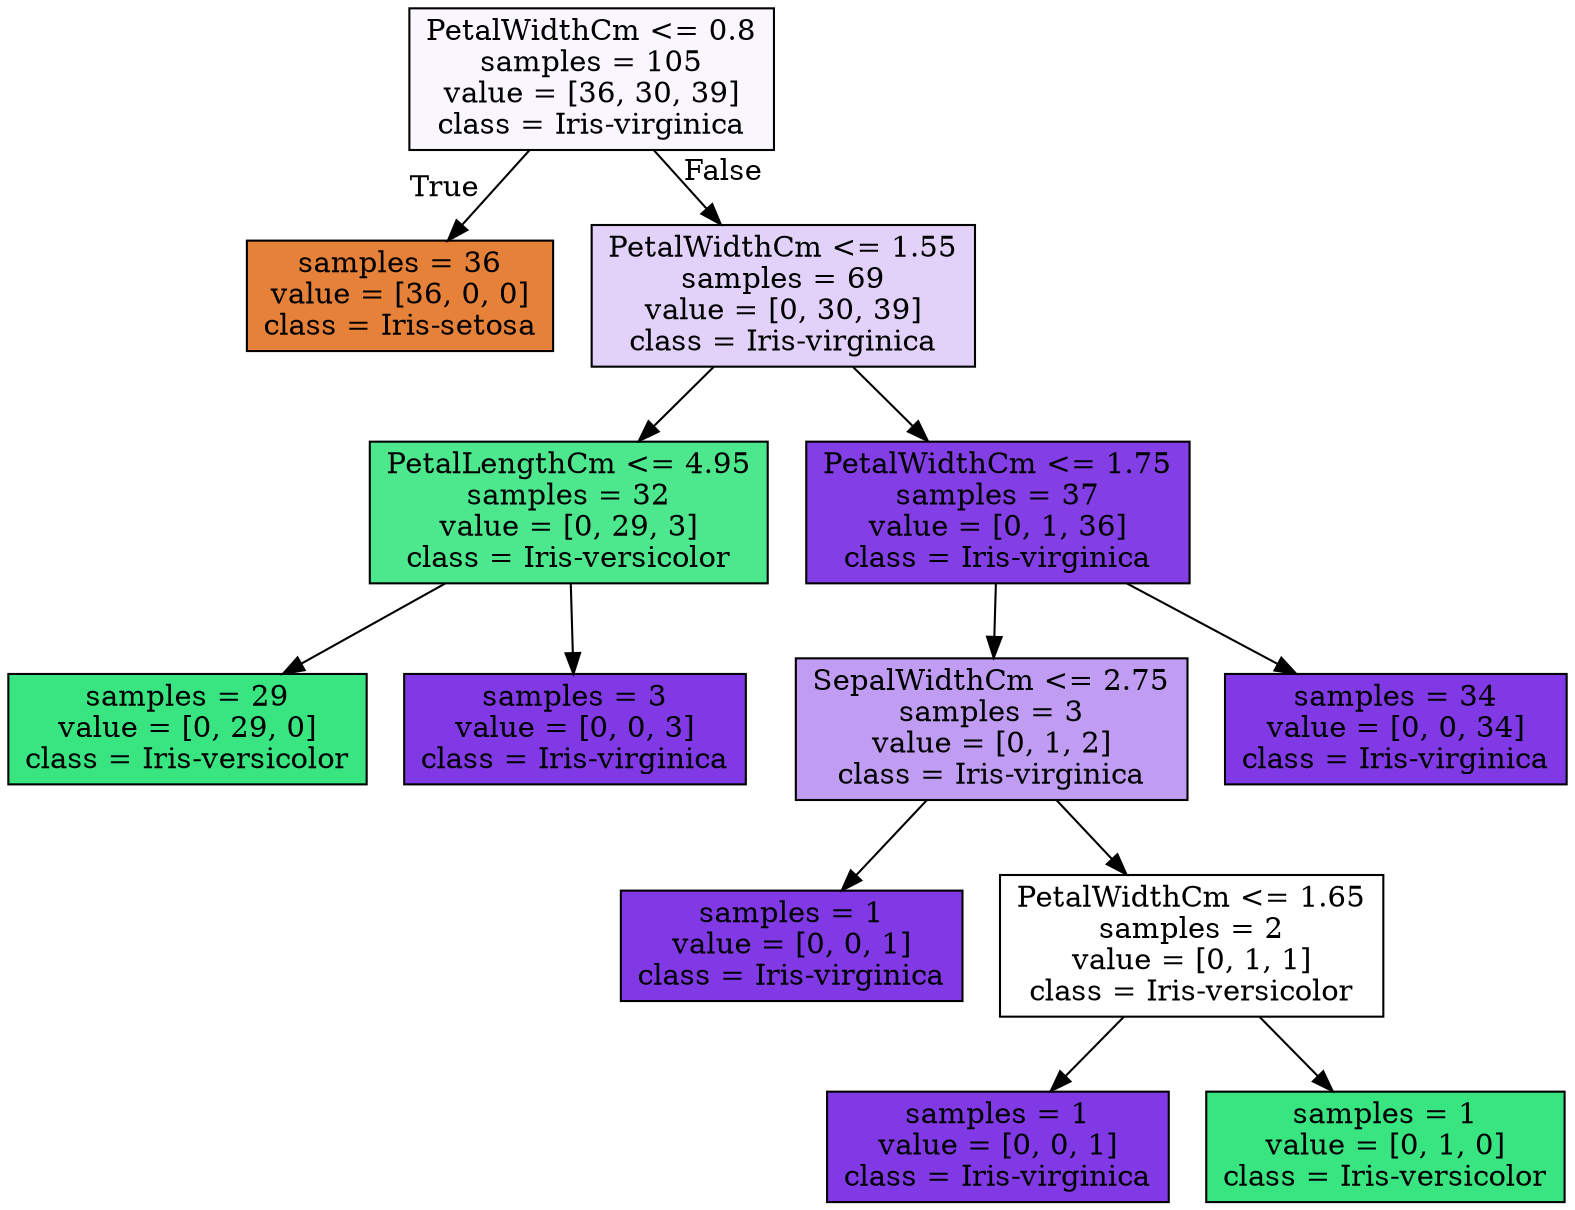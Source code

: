 digraph Tree {
node [shape=box, style="filled", color="black"] ;
0 [label="PetalWidthCm <= 0.8\nsamples = 105\nvalue = [36, 30, 39]\nclass = Iris-virginica", fillcolor="#faf6fe"] ;
1 [label="samples = 36\nvalue = [36, 0, 0]\nclass = Iris-setosa", fillcolor="#e58139"] ;
0 -> 1 [labeldistance=2.5, labelangle=45, headlabel="True"] ;
2 [label="PetalWidthCm <= 1.55\nsamples = 69\nvalue = [0, 30, 39]\nclass = Iris-virginica", fillcolor="#e2d1f9"] ;
0 -> 2 [labeldistance=2.5, labelangle=-45, headlabel="False"] ;
3 [label="PetalLengthCm <= 4.95\nsamples = 32\nvalue = [0, 29, 3]\nclass = Iris-versicolor", fillcolor="#4de88e"] ;
2 -> 3 ;
4 [label="samples = 29\nvalue = [0, 29, 0]\nclass = Iris-versicolor", fillcolor="#39e581"] ;
3 -> 4 ;
5 [label="samples = 3\nvalue = [0, 0, 3]\nclass = Iris-virginica", fillcolor="#8139e5"] ;
3 -> 5 ;
6 [label="PetalWidthCm <= 1.75\nsamples = 37\nvalue = [0, 1, 36]\nclass = Iris-virginica", fillcolor="#843ee6"] ;
2 -> 6 ;
7 [label="SepalWidthCm <= 2.75\nsamples = 3\nvalue = [0, 1, 2]\nclass = Iris-virginica", fillcolor="#c09cf2"] ;
6 -> 7 ;
8 [label="samples = 1\nvalue = [0, 0, 1]\nclass = Iris-virginica", fillcolor="#8139e5"] ;
7 -> 8 ;
9 [label="PetalWidthCm <= 1.65\nsamples = 2\nvalue = [0, 1, 1]\nclass = Iris-versicolor", fillcolor="#ffffff"] ;
7 -> 9 ;
10 [label="samples = 1\nvalue = [0, 0, 1]\nclass = Iris-virginica", fillcolor="#8139e5"] ;
9 -> 10 ;
11 [label="samples = 1\nvalue = [0, 1, 0]\nclass = Iris-versicolor", fillcolor="#39e581"] ;
9 -> 11 ;
12 [label="samples = 34\nvalue = [0, 0, 34]\nclass = Iris-virginica", fillcolor="#8139e5"] ;
6 -> 12 ;
}